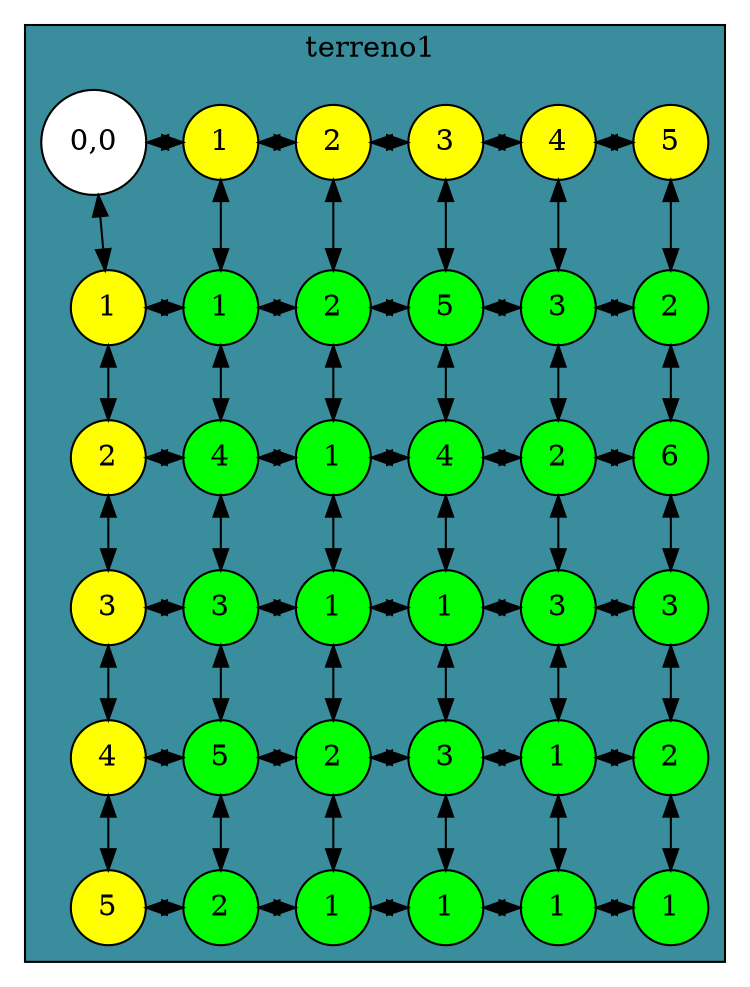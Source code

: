 
    digraph L{
        node[shape = circle fillcolor="white" style = filled]
        subgraph cluster_p{
            label = "terreno1 "
            bgcolor = "#398D9C"
            raiz[label = "0,0"]
            edge[dir = "both"]
        F1[label="1",group=1,fillcolor=yellow];
F2[label="2",group=1,fillcolor=yellow];
F3[label="3",group=1,fillcolor=yellow];
F4[label="4",group=1,fillcolor=yellow];
F5[label="5",group=1,fillcolor=yellow];
C1[label="1",group=2,fillcolor=yellow];
C2[label="2",group=3,fillcolor=yellow];
C3[label="3",group=4,fillcolor=yellow];
C4[label="4",group=5,fillcolor=yellow];
C5[label="5",group=6,fillcolor=yellow];
F1 -> F2;
F2 -> F3;
F3 -> F4;
F4 -> F5;
C1 -> C2;
C2 -> C3;
C3 -> C4;
C4 -> C5;
raiz -> F1; 
raiz -> C1;
{rank = same;raiz;C1;C2;C3;C4;C5}nodo1_1[label="1",fillcolor=green,group=2]
nodo1_2[label="2",fillcolor=green,group=3]
nodo1_3[label="5",fillcolor=green,group=4]
nodo1_4[label="3",fillcolor=green,group=5]
nodo1_5[label="2",fillcolor=green,group=6]
nodo2_1[label="4",fillcolor=green,group=2]
nodo2_2[label="1",fillcolor=green,group=3]
nodo2_3[label="4",fillcolor=green,group=4]
nodo2_4[label="2",fillcolor=green,group=5]
nodo2_5[label="6",fillcolor=green,group=6]
nodo3_1[label="3",fillcolor=green,group=2]
nodo3_2[label="1",fillcolor=green,group=3]
nodo3_3[label="1",fillcolor=green,group=4]
nodo3_4[label="3",fillcolor=green,group=5]
nodo3_5[label="3",fillcolor=green,group=6]
nodo4_1[label="5",fillcolor=green,group=2]
nodo4_2[label="2",fillcolor=green,group=3]
nodo4_3[label="3",fillcolor=green,group=4]
nodo4_4[label="1",fillcolor=green,group=5]
nodo4_5[label="2",fillcolor=green,group=6]
nodo5_1[label="2",fillcolor=green,group=2]
nodo5_2[label="1",fillcolor=green,group=3]
nodo5_3[label="1",fillcolor=green,group=4]
nodo5_4[label="1",fillcolor=green,group=5]
nodo5_5[label="1",fillcolor=green,group=6]
F1 -> nodo1_1;
F2 -> nodo2_1;
F3 -> nodo3_1;
F4 -> nodo4_1;
F5 -> nodo5_1;
nodo1_1 -> nodo1_2;
nodo1_2 -> nodo1_3;
nodo1_3 -> nodo1_4;
nodo1_4 -> nodo1_5;
nodo2_1 -> nodo2_2;
nodo2_2 -> nodo2_3;
nodo2_3 -> nodo2_4;
nodo2_4 -> nodo2_5;
nodo3_1 -> nodo3_2;
nodo3_2 -> nodo3_3;
nodo3_3 -> nodo3_4;
nodo3_4 -> nodo3_5;
nodo4_1 -> nodo4_2;
nodo4_2 -> nodo4_3;
nodo4_3 -> nodo4_4;
nodo4_4 -> nodo4_5;
nodo5_1 -> nodo5_2;
nodo5_2 -> nodo5_3;
nodo5_3 -> nodo5_4;
nodo5_4 -> nodo5_5;
C1 -> nodo1_1;
C2 -> nodo1_2;
C3 -> nodo1_3;
C4 -> nodo1_4;
C5 -> nodo1_5;
{rank = same;F1;nodo1_1;nodo1_2;nodo1_3;nodo1_4;nodo1_5}
{rank = same;F2;nodo2_1;nodo2_2;nodo2_3;nodo2_4;nodo2_5}
{rank = same;F3;nodo3_1;nodo3_2;nodo3_3;nodo3_4;nodo3_5}
{rank = same;F4;nodo4_1;nodo4_2;nodo4_3;nodo4_4;nodo4_5}
{rank = same;F5;nodo5_1;nodo5_2;nodo5_3;nodo5_4;nodo5_5}
nodo1_1 -> nodo2_1;
nodo1_2 -> nodo2_2;
nodo1_3 -> nodo2_3;
nodo1_4 -> nodo2_4;
nodo1_5 -> nodo2_5;
nodo2_1 -> nodo3_1;
nodo2_2 -> nodo3_2;
nodo2_3 -> nodo3_3;
nodo2_4 -> nodo3_4;
nodo2_5 -> nodo3_5;
nodo3_1 -> nodo4_1;
nodo3_2 -> nodo4_2;
nodo3_3 -> nodo4_3;
nodo3_4 -> nodo4_4;
nodo3_5 -> nodo4_5;
nodo4_1 -> nodo5_1;
nodo4_2 -> nodo5_2;
nodo4_3 -> nodo5_3;
nodo4_4 -> nodo5_4;
nodo4_5 -> nodo5_5;
}   }